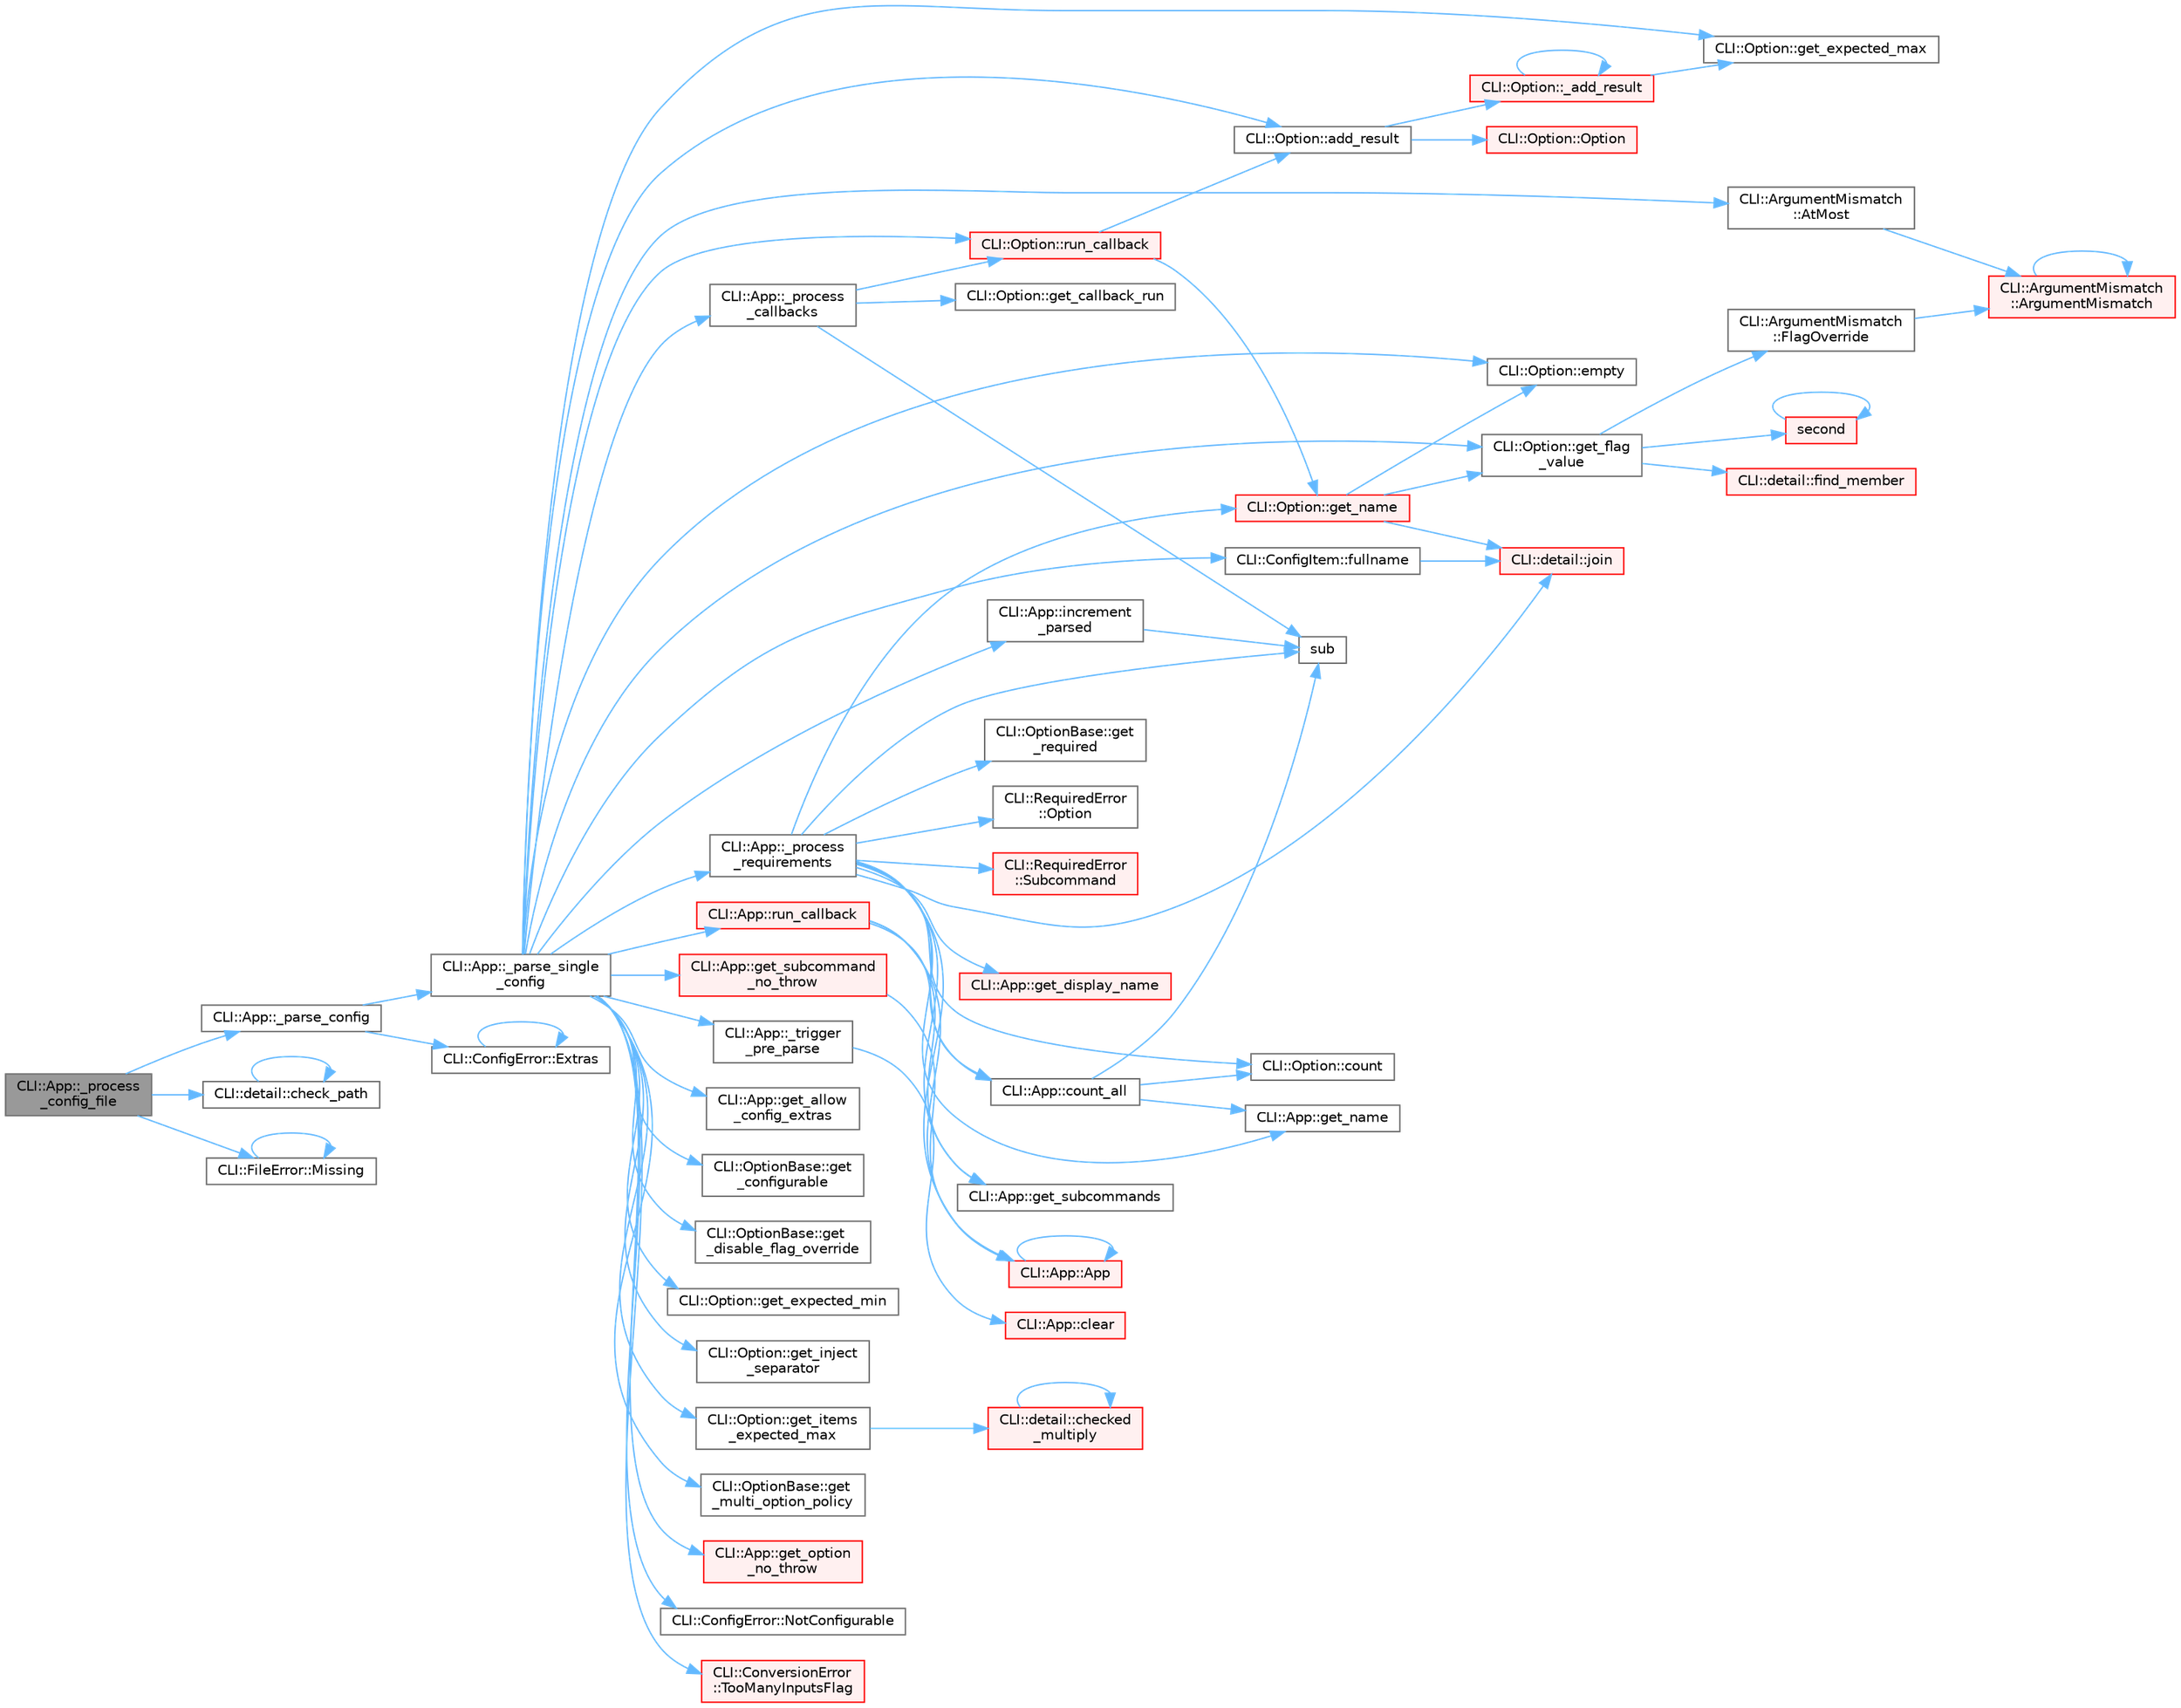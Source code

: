 digraph "CLI::App::_process_config_file"
{
 // LATEX_PDF_SIZE
  bgcolor="transparent";
  edge [fontname=Helvetica,fontsize=10,labelfontname=Helvetica,labelfontsize=10];
  node [fontname=Helvetica,fontsize=10,shape=box,height=0.2,width=0.4];
  rankdir="LR";
  Node1 [id="Node000001",label="CLI::App::_process\l_config_file",height=0.2,width=0.4,color="gray40", fillcolor="grey60", style="filled", fontcolor="black",tooltip="Read and process a particular configuration file"];
  Node1 -> Node2 [id="edge1_Node000001_Node000002",color="steelblue1",style="solid",tooltip=" "];
  Node2 [id="Node000002",label="CLI::App::_parse_config",height=0.2,width=0.4,color="grey40", fillcolor="white", style="filled",URL="$class_c_l_i_1_1_app.html#aa3f96d744e16d91cf8a0184c77b04cea",tooltip=" "];
  Node2 -> Node3 [id="edge2_Node000002_Node000003",color="steelblue1",style="solid",tooltip=" "];
  Node3 [id="Node000003",label="CLI::App::_parse_single\l_config",height=0.2,width=0.4,color="grey40", fillcolor="white", style="filled",URL="$class_c_l_i_1_1_app.html#ae074832393118ecb597099b13794343d",tooltip="Fill in a single config option"];
  Node3 -> Node4 [id="edge3_Node000003_Node000004",color="steelblue1",style="solid",tooltip=" "];
  Node4 [id="Node000004",label="CLI::App::_process\l_callbacks",height=0.2,width=0.4,color="grey40", fillcolor="white", style="filled",URL="$class_c_l_i_1_1_app.html#ac6516089c28007d8502bb48067a60c85",tooltip="Process callbacks. Runs on all subcommands."];
  Node4 -> Node5 [id="edge4_Node000004_Node000005",color="steelblue1",style="solid",tooltip=" "];
  Node5 [id="Node000005",label="CLI::Option::get_callback_run",height=0.2,width=0.4,color="grey40", fillcolor="white", style="filled",URL="$class_c_l_i_1_1_option.html#a4c0023b0ba34fb5f230a8f09f035bd41",tooltip="See if the callback has been run already"];
  Node4 -> Node6 [id="edge5_Node000004_Node000006",color="steelblue1",style="solid",tooltip=" "];
  Node6 [id="Node000006",label="CLI::Option::run_callback",height=0.2,width=0.4,color="red", fillcolor="#FFF0F0", style="filled",URL="$class_c_l_i_1_1_option.html#a3f124f1827ca11033d591b5673fc2ac2",tooltip="Process the callback"];
  Node6 -> Node38 [id="edge6_Node000006_Node000038",color="steelblue1",style="solid",tooltip=" "];
  Node38 [id="Node000038",label="CLI::Option::add_result",height=0.2,width=0.4,color="grey40", fillcolor="white", style="filled",URL="$class_c_l_i_1_1_option.html#ae2f3035c86ed75260c3871a653f5e013",tooltip="Puts a result at the end"];
  Node38 -> Node39 [id="edge7_Node000038_Node000039",color="steelblue1",style="solid",tooltip=" "];
  Node39 [id="Node000039",label="CLI::Option::_add_result",height=0.2,width=0.4,color="red", fillcolor="#FFF0F0", style="filled",URL="$class_c_l_i_1_1_option.html#a2a5f4081506d6e1c937a8fc7346edfa4",tooltip="Add a single result to the result set, taking into account delimiters"];
  Node39 -> Node39 [id="edge8_Node000039_Node000039",color="steelblue1",style="solid",tooltip=" "];
  Node39 -> Node40 [id="edge9_Node000039_Node000040",color="steelblue1",style="solid",tooltip=" "];
  Node40 [id="Node000040",label="CLI::Option::get_expected_max",height=0.2,width=0.4,color="grey40", fillcolor="white", style="filled",URL="$class_c_l_i_1_1_option.html#abc2f07af59e6a602ea6295486360f349",tooltip="The max number of times the option expects to be included"];
  Node38 -> Node50 [id="edge10_Node000038_Node000050",color="steelblue1",style="solid",tooltip=" "];
  Node50 [id="Node000050",label="CLI::Option::Option",height=0.2,width=0.4,color="red", fillcolor="#FFF0F0", style="filled",URL="$class_c_l_i_1_1_option.html#a577e99d3ea33598b4dc3605f544d14fc",tooltip="Making an option by hand is not defined, it must be made by the App class"];
  Node6 -> Node17 [id="edge11_Node000006_Node000017",color="steelblue1",style="solid",tooltip=" "];
  Node17 [id="Node000017",label="CLI::Option::get_name",height=0.2,width=0.4,color="red", fillcolor="#FFF0F0", style="filled",URL="$class_c_l_i_1_1_option.html#a47e135d5198fd9df5b481091d2538b60",tooltip="Gets a comma separated list of names. Will include / prefer the positional name if positional is true..."];
  Node17 -> Node26 [id="edge12_Node000017_Node000026",color="steelblue1",style="solid",tooltip=" "];
  Node26 [id="Node000026",label="CLI::Option::empty",height=0.2,width=0.4,color="grey40", fillcolor="white", style="filled",URL="$class_c_l_i_1_1_option.html#ab9d324306095b7af93bc09812f5b4dec",tooltip="True if the option was not passed"];
  Node17 -> Node27 [id="edge13_Node000017_Node000027",color="steelblue1",style="solid",tooltip=" "];
  Node27 [id="Node000027",label="CLI::Option::get_flag\l_value",height=0.2,width=0.4,color="grey40", fillcolor="white", style="filled",URL="$class_c_l_i_1_1_option.html#aa006173c1a09b0ed01bff4b305b042ca",tooltip=" "];
  Node27 -> Node19 [id="edge14_Node000027_Node000019",color="steelblue1",style="solid",tooltip=" "];
  Node19 [id="Node000019",label="CLI::detail::find_member",height=0.2,width=0.4,color="red", fillcolor="#FFF0F0", style="filled",URL="$namespace_c_l_i_1_1detail.html#ac94be0722dce2c7ff522ebc3fb80e33d",tooltip="Check if a string is a member of a list of strings and optionally ignore case or ignore underscores"];
  Node27 -> Node28 [id="edge15_Node000027_Node000028",color="steelblue1",style="solid",tooltip=" "];
  Node28 [id="Node000028",label="CLI::ArgumentMismatch\l::FlagOverride",height=0.2,width=0.4,color="grey40", fillcolor="white", style="filled",URL="$class_c_l_i_1_1_argument_mismatch.html#af40fccb119664c7c5025bba76fb2d7e2",tooltip=" "];
  Node28 -> Node9 [id="edge16_Node000028_Node000009",color="steelblue1",style="solid",tooltip=" "];
  Node9 [id="Node000009",label="CLI::ArgumentMismatch\l::ArgumentMismatch",height=0.2,width=0.4,color="red", fillcolor="#FFF0F0", style="filled",URL="$class_c_l_i_1_1_argument_mismatch.html#a03b5d359cb07e82b2d2f0f734ffeb545",tooltip=" "];
  Node9 -> Node9 [id="edge17_Node000009_Node000009",color="steelblue1",style="solid",tooltip=" "];
  Node27 -> Node29 [id="edge18_Node000027_Node000029",color="steelblue1",style="solid",tooltip=" "];
  Node29 [id="Node000029",label="second",height=0.2,width=0.4,color="red", fillcolor="#FFF0F0", style="filled",URL="$second___n_o_n_e_8f.html#ae9f971a8b343bd2fcb85c3b16da97f10",tooltip="SECOND returns nothing"];
  Node29 -> Node29 [id="edge19_Node000029_Node000029",color="steelblue1",style="solid",tooltip=" "];
  Node17 -> Node33 [id="edge20_Node000017_Node000033",color="steelblue1",style="solid",tooltip=" "];
  Node33 [id="Node000033",label="CLI::detail::join",height=0.2,width=0.4,color="red", fillcolor="#FFF0F0", style="filled",URL="$namespace_c_l_i_1_1detail.html#ab351f13ec104e2cba19ec6baf4a552f6",tooltip="Simple function to join a string"];
  Node4 -> Node95 [id="edge21_Node000004_Node000095",color="steelblue1",style="solid",tooltip=" "];
  Node95 [id="Node000095",label="sub",height=0.2,width=0.4,color="grey40", fillcolor="white", style="filled",URL="$svd__common_8h.html#abbcc1b1ba3de417b2c556b7a2f6d54f6",tooltip=" "];
  Node3 -> Node96 [id="edge22_Node000003_Node000096",color="steelblue1",style="solid",tooltip=" "];
  Node96 [id="Node000096",label="CLI::App::_process\l_requirements",height=0.2,width=0.4,color="grey40", fillcolor="white", style="filled",URL="$class_c_l_i_1_1_app.html#a3840d250a48a79d944900932f697a026",tooltip="Verify required options and cross requirements. Subcommands too (only if selected)."];
  Node96 -> Node97 [id="edge23_Node000096_Node000097",color="steelblue1",style="solid",tooltip=" "];
  Node97 [id="Node000097",label="CLI::App::App",height=0.2,width=0.4,color="red", fillcolor="#FFF0F0", style="filled",URL="$class_c_l_i_1_1_app.html#a8f5ebc36dcdff351cce50e3d3b89974f",tooltip="Special private constructor for subcommand"];
  Node97 -> Node97 [id="edge24_Node000097_Node000097",color="steelblue1",style="solid",tooltip=" "];
  Node96 -> Node117 [id="edge25_Node000096_Node000117",color="steelblue1",style="solid",tooltip=" "];
  Node117 [id="Node000117",label="CLI::Option::count",height=0.2,width=0.4,color="grey40", fillcolor="white", style="filled",URL="$class_c_l_i_1_1_option.html#a80fde04b01db5b894001fb9c0c86be88",tooltip="Count the total number of times an option was passed"];
  Node96 -> Node118 [id="edge26_Node000096_Node000118",color="steelblue1",style="solid",tooltip=" "];
  Node118 [id="Node000118",label="CLI::App::count_all",height=0.2,width=0.4,color="grey40", fillcolor="white", style="filled",URL="$class_c_l_i_1_1_app.html#a3bb4dd36c5381cd168ab76ee8551c92e",tooltip=" "];
  Node118 -> Node117 [id="edge27_Node000118_Node000117",color="steelblue1",style="solid",tooltip=" "];
  Node118 -> Node119 [id="edge28_Node000118_Node000119",color="steelblue1",style="solid",tooltip=" "];
  Node119 [id="Node000119",label="CLI::App::get_name",height=0.2,width=0.4,color="grey40", fillcolor="white", style="filled",URL="$class_c_l_i_1_1_app.html#af49a4f4b6c019a65a10b3c1bd830a1f8",tooltip="Get the name of the current app"];
  Node118 -> Node95 [id="edge29_Node000118_Node000095",color="steelblue1",style="solid",tooltip=" "];
  Node96 -> Node120 [id="edge30_Node000096_Node000120",color="steelblue1",style="solid",tooltip=" "];
  Node120 [id="Node000120",label="CLI::App::get_display_name",height=0.2,width=0.4,color="red", fillcolor="#FFF0F0", style="filled",URL="$class_c_l_i_1_1_app.html#a736e63f491740246feb71216802ed4df",tooltip="Get a display name for an app"];
  Node96 -> Node119 [id="edge31_Node000096_Node000119",color="steelblue1",style="solid",tooltip=" "];
  Node96 -> Node17 [id="edge32_Node000096_Node000017",color="steelblue1",style="solid",tooltip=" "];
  Node96 -> Node122 [id="edge33_Node000096_Node000122",color="steelblue1",style="solid",tooltip=" "];
  Node122 [id="Node000122",label="CLI::OptionBase::get\l_required",height=0.2,width=0.4,color="grey40", fillcolor="white", style="filled",URL="$class_c_l_i_1_1_option_base.html#a4a2814630a3bb90e590787ce42d328c0",tooltip="True if this is a required option"];
  Node96 -> Node123 [id="edge34_Node000096_Node000123",color="steelblue1",style="solid",tooltip=" "];
  Node123 [id="Node000123",label="CLI::App::get_subcommands",height=0.2,width=0.4,color="grey40", fillcolor="white", style="filled",URL="$class_c_l_i_1_1_app.html#acf060646654eaf47a4cf608f5e4d03b1",tooltip=" "];
  Node96 -> Node33 [id="edge35_Node000096_Node000033",color="steelblue1",style="solid",tooltip=" "];
  Node96 -> Node124 [id="edge36_Node000096_Node000124",color="steelblue1",style="solid",tooltip=" "];
  Node124 [id="Node000124",label="CLI::RequiredError\l::Option",height=0.2,width=0.4,color="grey40", fillcolor="white", style="filled",URL="$class_c_l_i_1_1_required_error.html#a1283b251494d088d860a89bc2a8bce7f",tooltip=" "];
  Node96 -> Node95 [id="edge37_Node000096_Node000095",color="steelblue1",style="solid",tooltip=" "];
  Node96 -> Node125 [id="edge38_Node000096_Node000125",color="steelblue1",style="solid",tooltip=" "];
  Node125 [id="Node000125",label="CLI::RequiredError\l::Subcommand",height=0.2,width=0.4,color="red", fillcolor="#FFF0F0", style="filled",URL="$class_c_l_i_1_1_required_error.html#af31b1d4286ced90b386783e13f8421b2",tooltip=" "];
  Node3 -> Node127 [id="edge39_Node000003_Node000127",color="steelblue1",style="solid",tooltip=" "];
  Node127 [id="Node000127",label="CLI::App::_trigger\l_pre_parse",height=0.2,width=0.4,color="grey40", fillcolor="white", style="filled",URL="$class_c_l_i_1_1_app.html#a57077112a33519d62d231789443f2651",tooltip="Trigger the pre_parse callback if needed"];
  Node127 -> Node128 [id="edge40_Node000127_Node000128",color="steelblue1",style="solid",tooltip=" "];
  Node128 [id="Node000128",label="CLI::App::clear",height=0.2,width=0.4,color="red", fillcolor="#FFF0F0", style="filled",URL="$class_c_l_i_1_1_app.html#a7bb470114825ed4b4cdc1421e967f02d",tooltip="Reset the parsed data"];
  Node3 -> Node38 [id="edge41_Node000003_Node000038",color="steelblue1",style="solid",tooltip=" "];
  Node3 -> Node12 [id="edge42_Node000003_Node000012",color="steelblue1",style="solid",tooltip=" "];
  Node12 [id="Node000012",label="CLI::ArgumentMismatch\l::AtMost",height=0.2,width=0.4,color="grey40", fillcolor="white", style="filled",URL="$class_c_l_i_1_1_argument_mismatch.html#ae13fac165ff6b4fdc588d364dbaa85bf",tooltip=" "];
  Node12 -> Node9 [id="edge43_Node000012_Node000009",color="steelblue1",style="solid",tooltip=" "];
  Node3 -> Node26 [id="edge44_Node000003_Node000026",color="steelblue1",style="solid",tooltip=" "];
  Node3 -> Node130 [id="edge45_Node000003_Node000130",color="steelblue1",style="solid",tooltip=" "];
  Node130 [id="Node000130",label="CLI::ConfigItem::fullname",height=0.2,width=0.4,color="grey40", fillcolor="white", style="filled",URL="$struct_c_l_i_1_1_config_item.html#ac829bf741affddf7e7a292d8f9cc4dab",tooltip="The list of parents and name joined by \".\""];
  Node130 -> Node33 [id="edge46_Node000130_Node000033",color="steelblue1",style="solid",tooltip=" "];
  Node3 -> Node131 [id="edge47_Node000003_Node000131",color="steelblue1",style="solid",tooltip=" "];
  Node131 [id="Node000131",label="CLI::App::get_allow\l_config_extras",height=0.2,width=0.4,color="grey40", fillcolor="white", style="filled",URL="$class_c_l_i_1_1_app.html#ad07e5cd44e37fa6adc36bde110ab963a",tooltip="Get the status of allow extras"];
  Node3 -> Node132 [id="edge48_Node000003_Node000132",color="steelblue1",style="solid",tooltip=" "];
  Node132 [id="Node000132",label="CLI::OptionBase::get\l_configurable",height=0.2,width=0.4,color="grey40", fillcolor="white", style="filled",URL="$class_c_l_i_1_1_option_base.html#a794bf202a485c85be3337a1989b210f5",tooltip="The status of configurable"];
  Node3 -> Node133 [id="edge49_Node000003_Node000133",color="steelblue1",style="solid",tooltip=" "];
  Node133 [id="Node000133",label="CLI::OptionBase::get\l_disable_flag_override",height=0.2,width=0.4,color="grey40", fillcolor="white", style="filled",URL="$class_c_l_i_1_1_option_base.html#ae86ec9b363f987e6ee429c758964e314",tooltip="The status of configurable"];
  Node3 -> Node40 [id="edge50_Node000003_Node000040",color="steelblue1",style="solid",tooltip=" "];
  Node3 -> Node134 [id="edge51_Node000003_Node000134",color="steelblue1",style="solid",tooltip=" "];
  Node134 [id="Node000134",label="CLI::Option::get_expected_min",height=0.2,width=0.4,color="grey40", fillcolor="white", style="filled",URL="$class_c_l_i_1_1_option.html#aba45c2317a24bbecd46778a0ed8a1951",tooltip="The number of times the option expects to be included"];
  Node3 -> Node27 [id="edge52_Node000003_Node000027",color="steelblue1",style="solid",tooltip=" "];
  Node3 -> Node135 [id="edge53_Node000003_Node000135",color="steelblue1",style="solid",tooltip=" "];
  Node135 [id="Node000135",label="CLI::Option::get_inject\l_separator",height=0.2,width=0.4,color="grey40", fillcolor="white", style="filled",URL="$class_c_l_i_1_1_option.html#a88a9148534376eb78670c21c4fa71784",tooltip="Return the inject_separator flag"];
  Node3 -> Node13 [id="edge54_Node000003_Node000013",color="steelblue1",style="solid",tooltip=" "];
  Node13 [id="Node000013",label="CLI::Option::get_items\l_expected_max",height=0.2,width=0.4,color="grey40", fillcolor="white", style="filled",URL="$class_c_l_i_1_1_option.html#a7bdc3555509b93cbd8d5b9b2ccb3b016",tooltip="Get the maximum number of items expected to be returned and used for the callback"];
  Node13 -> Node14 [id="edge55_Node000013_Node000014",color="steelblue1",style="solid",tooltip=" "];
  Node14 [id="Node000014",label="CLI::detail::checked\l_multiply",height=0.2,width=0.4,color="red", fillcolor="#FFF0F0", style="filled",URL="$namespace_c_l_i_1_1detail.html#a58ce723daebf6cd298565eb365d1b157",tooltip="Performs a *= b; if it doesn't cause integer overflow. Returns false otherwise."];
  Node14 -> Node14 [id="edge56_Node000014_Node000014",color="steelblue1",style="solid",tooltip=" "];
  Node3 -> Node136 [id="edge57_Node000003_Node000136",color="steelblue1",style="solid",tooltip=" "];
  Node136 [id="Node000136",label="CLI::OptionBase::get\l_multi_option_policy",height=0.2,width=0.4,color="grey40", fillcolor="white", style="filled",URL="$class_c_l_i_1_1_option_base.html#a7005856406c1e8ca05ad3aa7f9226cda",tooltip="The status of the multi option policy"];
  Node3 -> Node102 [id="edge58_Node000003_Node000102",color="steelblue1",style="solid",tooltip=" "];
  Node102 [id="Node000102",label="CLI::App::get_option\l_no_throw",height=0.2,width=0.4,color="red", fillcolor="#FFF0F0", style="filled",URL="$class_c_l_i_1_1_app.html#a029d50d6fdfde25e7f3e94ef2e525ccc",tooltip="Get an option by name (noexcept non-const version)"];
  Node3 -> Node137 [id="edge59_Node000003_Node000137",color="steelblue1",style="solid",tooltip=" "];
  Node137 [id="Node000137",label="CLI::App::get_subcommand\l_no_throw",height=0.2,width=0.4,color="red", fillcolor="#FFF0F0", style="filled",URL="$class_c_l_i_1_1_app.html#a82646dab94512252952125c694568f97",tooltip=" "];
  Node137 -> Node97 [id="edge60_Node000137_Node000097",color="steelblue1",style="solid",tooltip=" "];
  Node3 -> Node139 [id="edge61_Node000003_Node000139",color="steelblue1",style="solid",tooltip=" "];
  Node139 [id="Node000139",label="CLI::App::increment\l_parsed",height=0.2,width=0.4,color="grey40", fillcolor="white", style="filled",URL="$class_c_l_i_1_1_app.html#a4fc023a136ef5d295fc551748422a364",tooltip="Internal function to recursively increment the parsed counter on the current app as well unnamed subc..."];
  Node139 -> Node95 [id="edge62_Node000139_Node000095",color="steelblue1",style="solid",tooltip=" "];
  Node3 -> Node140 [id="edge63_Node000003_Node000140",color="steelblue1",style="solid",tooltip=" "];
  Node140 [id="Node000140",label="CLI::ConfigError::NotConfigurable",height=0.2,width=0.4,color="grey40", fillcolor="white", style="filled",URL="$class_c_l_i_1_1_config_error.html#a909ce236b2deb557277721a8cb8bcbcc",tooltip=" "];
  Node3 -> Node141 [id="edge64_Node000003_Node000141",color="steelblue1",style="solid",tooltip=" "];
  Node141 [id="Node000141",label="CLI::App::run_callback",height=0.2,width=0.4,color="red", fillcolor="#FFF0F0", style="filled",URL="$class_c_l_i_1_1_app.html#a69fd5aeae3dc62e9774094cc46dd92b7",tooltip="Internal function to run (App) callback, bottom up"];
  Node141 -> Node97 [id="edge65_Node000141_Node000097",color="steelblue1",style="solid",tooltip=" "];
  Node141 -> Node118 [id="edge66_Node000141_Node000118",color="steelblue1",style="solid",tooltip=" "];
  Node141 -> Node123 [id="edge67_Node000141_Node000123",color="steelblue1",style="solid",tooltip=" "];
  Node3 -> Node6 [id="edge68_Node000003_Node000006",color="steelblue1",style="solid",tooltip=" "];
  Node3 -> Node143 [id="edge69_Node000003_Node000143",color="steelblue1",style="solid",tooltip=" "];
  Node143 [id="Node000143",label="CLI::ConversionError\l::TooManyInputsFlag",height=0.2,width=0.4,color="red", fillcolor="#FFF0F0", style="filled",URL="$class_c_l_i_1_1_conversion_error.html#afcf6df5e47b430c4083465a07f2ba037",tooltip=" "];
  Node2 -> Node145 [id="edge70_Node000002_Node000145",color="steelblue1",style="solid",tooltip=" "];
  Node145 [id="Node000145",label="CLI::ConfigError::Extras",height=0.2,width=0.4,color="grey40", fillcolor="white", style="filled",URL="$class_c_l_i_1_1_config_error.html#ac99a7b10ea5e947f4a89a82f7a40870c",tooltip=" "];
  Node145 -> Node145 [id="edge71_Node000145_Node000145",color="steelblue1",style="solid",tooltip=" "];
  Node1 -> Node146 [id="edge72_Node000001_Node000146",color="steelblue1",style="solid",tooltip=" "];
  Node146 [id="Node000146",label="CLI::detail::check_path",height=0.2,width=0.4,color="grey40", fillcolor="white", style="filled",URL="$namespace_c_l_i_1_1detail.html#a9d6a99a70cd7768c33301278e406ab90",tooltip="get the type of the path from a file name"];
  Node146 -> Node146 [id="edge73_Node000146_Node000146",color="steelblue1",style="solid",tooltip=" "];
  Node1 -> Node147 [id="edge74_Node000001_Node000147",color="steelblue1",style="solid",tooltip=" "];
  Node147 [id="Node000147",label="CLI::FileError::Missing",height=0.2,width=0.4,color="grey40", fillcolor="white", style="filled",URL="$class_c_l_i_1_1_file_error.html#a5117d3f4ce0cb625a9153f948114015b",tooltip=" "];
  Node147 -> Node147 [id="edge75_Node000147_Node000147",color="steelblue1",style="solid",tooltip=" "];
}
